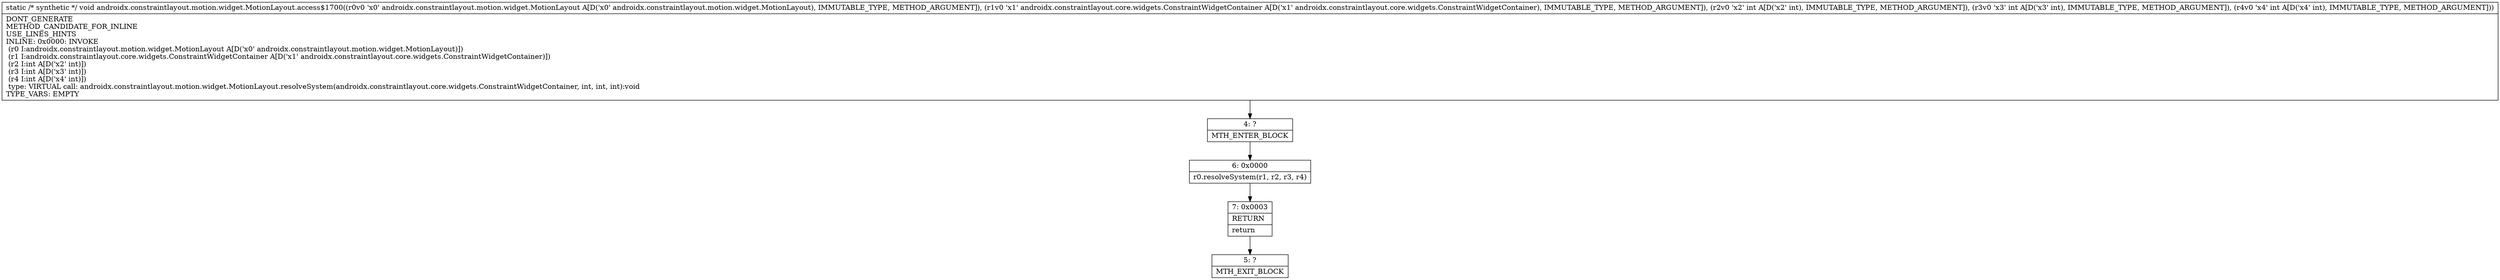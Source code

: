 digraph "CFG forandroidx.constraintlayout.motion.widget.MotionLayout.access$1700(Landroidx\/constraintlayout\/motion\/widget\/MotionLayout;Landroidx\/constraintlayout\/core\/widgets\/ConstraintWidgetContainer;III)V" {
Node_4 [shape=record,label="{4\:\ ?|MTH_ENTER_BLOCK\l}"];
Node_6 [shape=record,label="{6\:\ 0x0000|r0.resolveSystem(r1, r2, r3, r4)\l}"];
Node_7 [shape=record,label="{7\:\ 0x0003|RETURN\l|return\l}"];
Node_5 [shape=record,label="{5\:\ ?|MTH_EXIT_BLOCK\l}"];
MethodNode[shape=record,label="{static \/* synthetic *\/ void androidx.constraintlayout.motion.widget.MotionLayout.access$1700((r0v0 'x0' androidx.constraintlayout.motion.widget.MotionLayout A[D('x0' androidx.constraintlayout.motion.widget.MotionLayout), IMMUTABLE_TYPE, METHOD_ARGUMENT]), (r1v0 'x1' androidx.constraintlayout.core.widgets.ConstraintWidgetContainer A[D('x1' androidx.constraintlayout.core.widgets.ConstraintWidgetContainer), IMMUTABLE_TYPE, METHOD_ARGUMENT]), (r2v0 'x2' int A[D('x2' int), IMMUTABLE_TYPE, METHOD_ARGUMENT]), (r3v0 'x3' int A[D('x3' int), IMMUTABLE_TYPE, METHOD_ARGUMENT]), (r4v0 'x4' int A[D('x4' int), IMMUTABLE_TYPE, METHOD_ARGUMENT]))  | DONT_GENERATE\lMETHOD_CANDIDATE_FOR_INLINE\lUSE_LINES_HINTS\lINLINE: 0x0000: INVOKE  \l  (r0 I:androidx.constraintlayout.motion.widget.MotionLayout A[D('x0' androidx.constraintlayout.motion.widget.MotionLayout)])\l  (r1 I:androidx.constraintlayout.core.widgets.ConstraintWidgetContainer A[D('x1' androidx.constraintlayout.core.widgets.ConstraintWidgetContainer)])\l  (r2 I:int A[D('x2' int)])\l  (r3 I:int A[D('x3' int)])\l  (r4 I:int A[D('x4' int)])\l type: VIRTUAL call: androidx.constraintlayout.motion.widget.MotionLayout.resolveSystem(androidx.constraintlayout.core.widgets.ConstraintWidgetContainer, int, int, int):void\lTYPE_VARS: EMPTY\l}"];
MethodNode -> Node_4;Node_4 -> Node_6;
Node_6 -> Node_7;
Node_7 -> Node_5;
}

